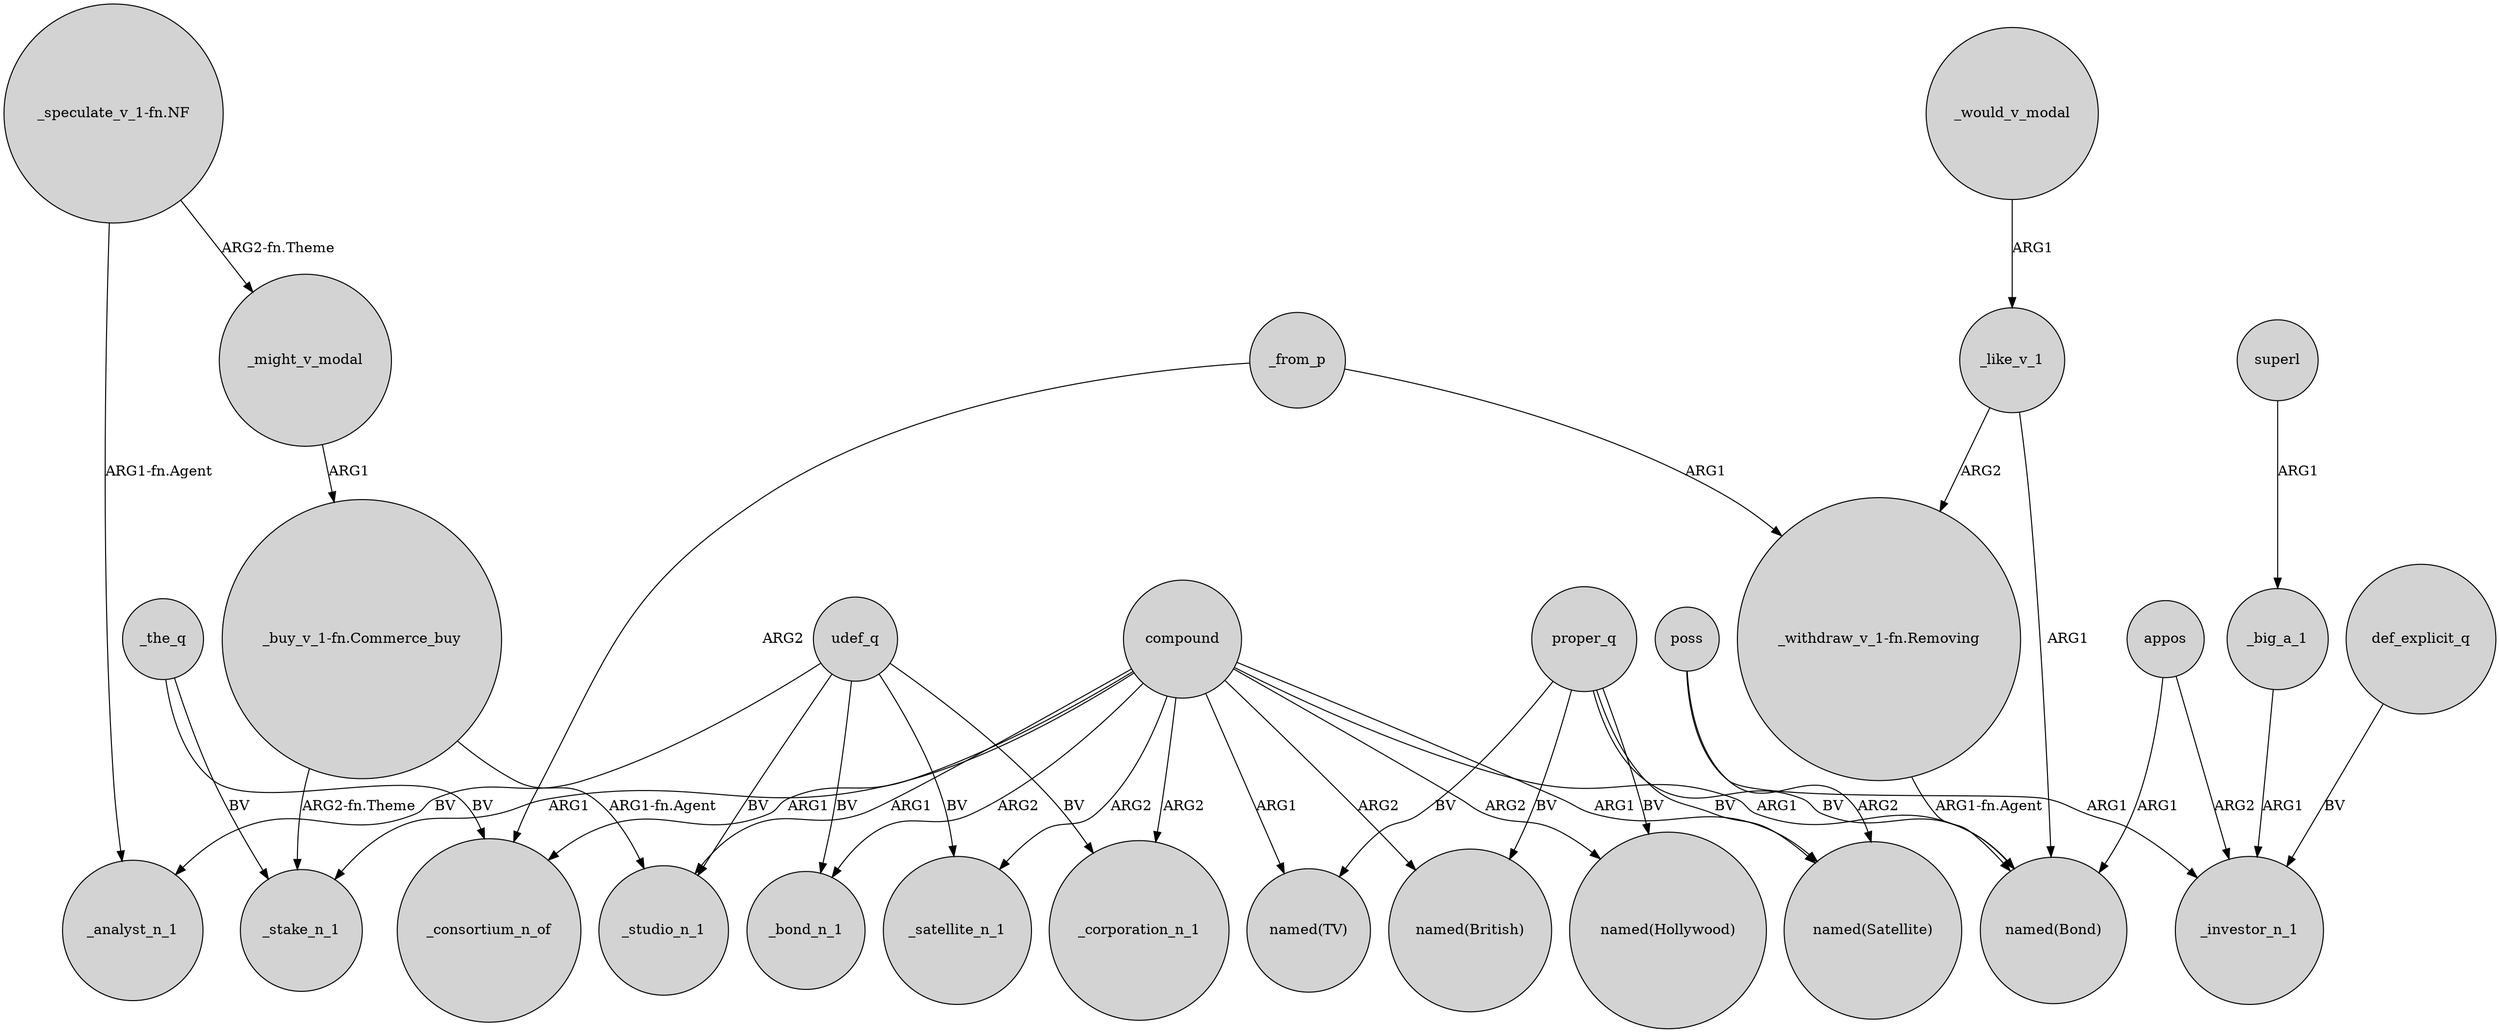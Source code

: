 digraph {
	node [shape=circle style=filled]
	proper_q -> "named(Bond)" [label=BV]
	compound -> "named(Hollywood)" [label=ARG2]
	"_buy_v_1-fn.Commerce_buy" -> _studio_n_1 [label="ARG1-fn.Agent"]
	poss -> "named(Satellite)" [label=ARG2]
	compound -> "named(British)" [label=ARG2]
	compound -> "named(Bond)" [label=ARG1]
	compound -> _corporation_n_1 [label=ARG2]
	compound -> "named(Satellite)" [label=ARG1]
	"_withdraw_v_1-fn.Removing" -> "named(Bond)" [label="ARG1-fn.Agent"]
	_from_p -> _consortium_n_of [label=ARG2]
	compound -> "named(TV)" [label=ARG1]
	_the_q -> _stake_n_1 [label=BV]
	"_speculate_v_1-fn.NF" -> _analyst_n_1 [label="ARG1-fn.Agent"]
	proper_q -> "named(Satellite)" [label=BV]
	udef_q -> _satellite_n_1 [label=BV]
	proper_q -> "named(TV)" [label=BV]
	_like_v_1 -> "named(Bond)" [label=ARG1]
	_big_a_1 -> _investor_n_1 [label=ARG1]
	proper_q -> "named(British)" [label=BV]
	_would_v_modal -> _like_v_1 [label=ARG1]
	udef_q -> _corporation_n_1 [label=BV]
	udef_q -> _bond_n_1 [label=BV]
	poss -> _investor_n_1 [label=ARG1]
	appos -> "named(Bond)" [label=ARG1]
	compound -> _consortium_n_of [label=ARG1]
	proper_q -> "named(Hollywood)" [label=BV]
	"_buy_v_1-fn.Commerce_buy" -> _stake_n_1 [label="ARG2-fn.Theme"]
	compound -> _studio_n_1 [label=ARG1]
	compound -> _stake_n_1 [label=ARG1]
	def_explicit_q -> _investor_n_1 [label=BV]
	_from_p -> "_withdraw_v_1-fn.Removing" [label=ARG1]
	appos -> _investor_n_1 [label=ARG2]
	compound -> _bond_n_1 [label=ARG2]
	udef_q -> _analyst_n_1 [label=BV]
	compound -> _satellite_n_1 [label=ARG2]
	udef_q -> _studio_n_1 [label=BV]
	superl -> _big_a_1 [label=ARG1]
	_the_q -> _consortium_n_of [label=BV]
	_might_v_modal -> "_buy_v_1-fn.Commerce_buy" [label=ARG1]
	"_speculate_v_1-fn.NF" -> _might_v_modal [label="ARG2-fn.Theme"]
	_like_v_1 -> "_withdraw_v_1-fn.Removing" [label=ARG2]
}
